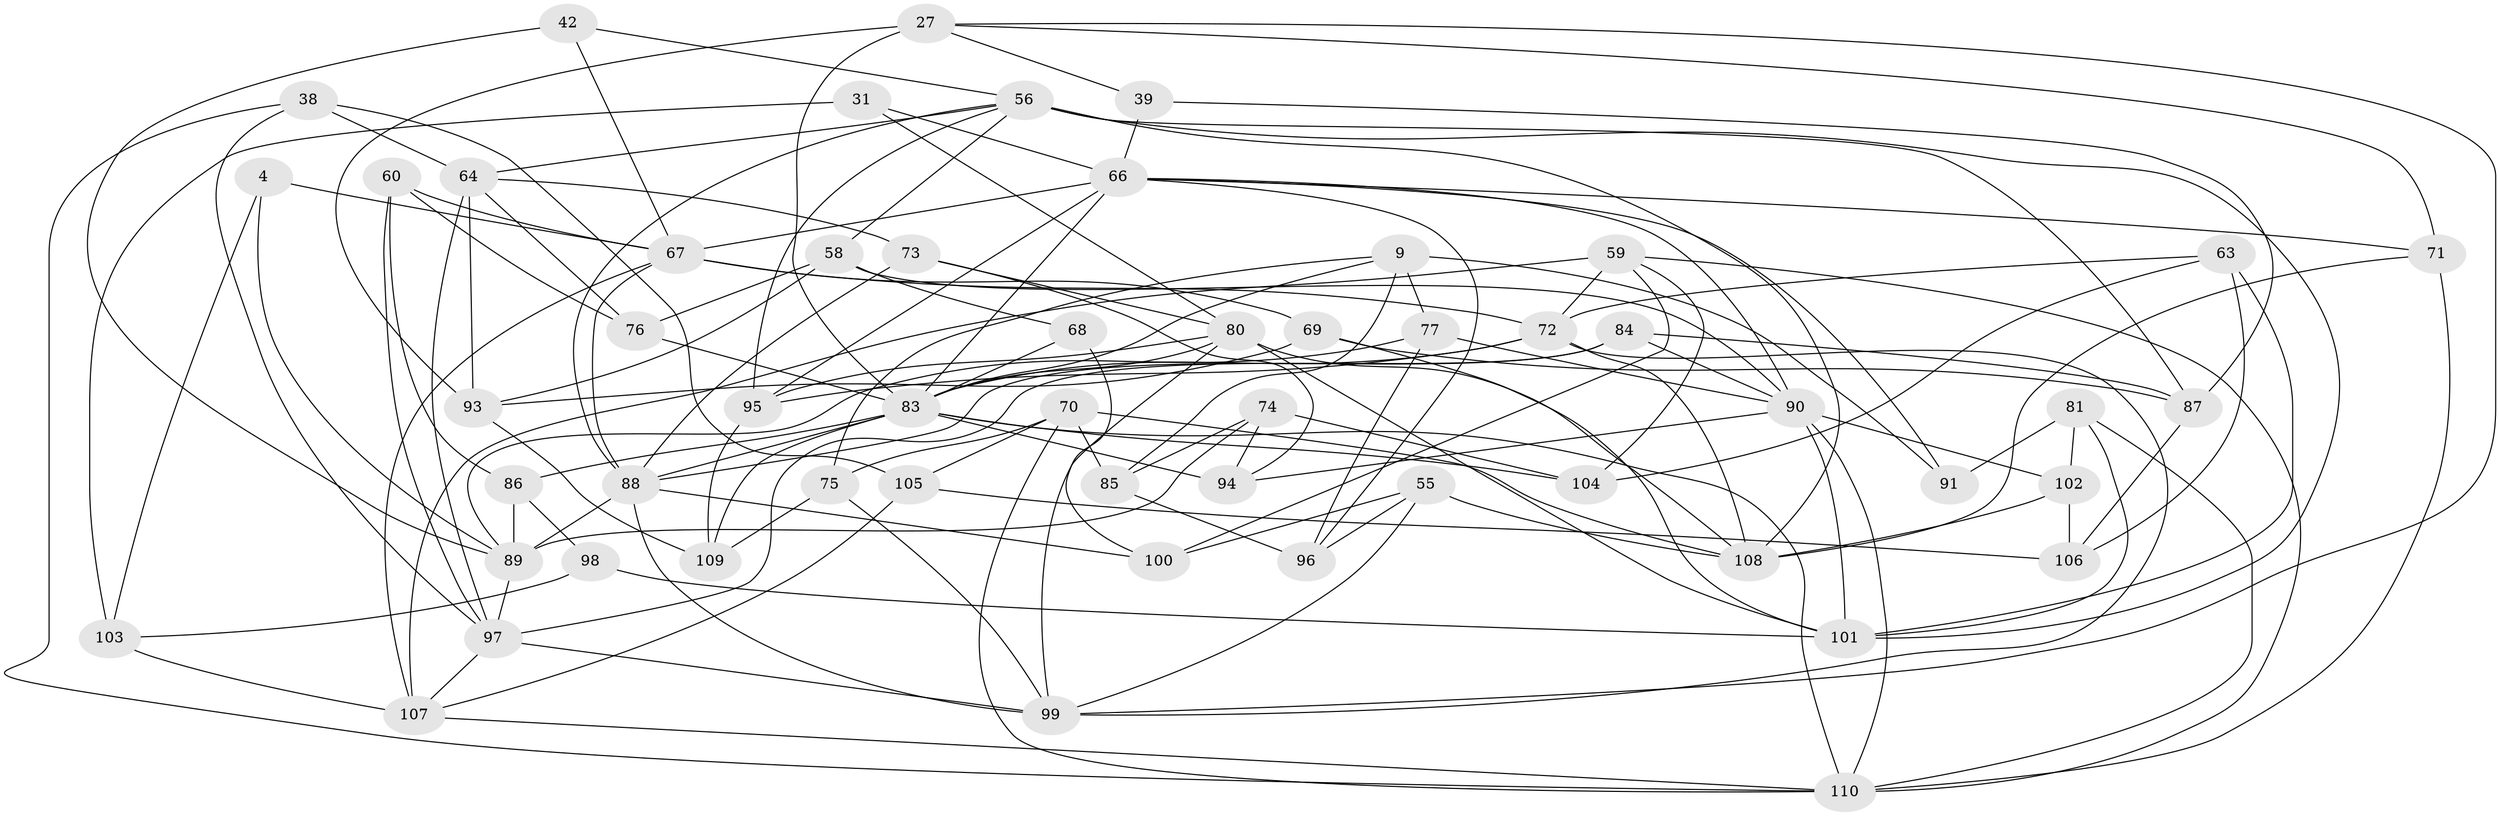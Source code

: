 // original degree distribution, {4: 1.0}
// Generated by graph-tools (version 1.1) at 2025/58/03/09/25 04:58:15]
// undirected, 55 vertices, 140 edges
graph export_dot {
graph [start="1"]
  node [color=gray90,style=filled];
  4;
  9 [super="+7"];
  27 [super="+21"];
  31;
  38 [super="+5"];
  39;
  42;
  55;
  56 [super="+53"];
  58 [super="+19"];
  59 [super="+46"];
  60;
  63;
  64 [super="+12+41"];
  66 [super="+1+61+18"];
  67 [super="+49+28"];
  68;
  69;
  70 [super="+26"];
  71;
  72 [super="+14+47"];
  73;
  74;
  75;
  76 [super="+62"];
  77;
  80 [super="+3+16+79"];
  81 [super="+40"];
  83 [super="+43+57"];
  84;
  85;
  86;
  87 [super="+24"];
  88 [super="+15+30"];
  89 [super="+8+51"];
  90 [super="+6+44"];
  91;
  93 [super="+45"];
  94;
  95 [super="+92"];
  96;
  97 [super="+32+33"];
  98;
  99 [super="+82"];
  100;
  101 [super="+50+78"];
  102;
  103 [super="+22"];
  104 [super="+29"];
  105;
  106;
  107 [super="+34+65"];
  108 [super="+11+17"];
  109;
  110 [super="+13+54"];
  4 -- 103;
  4 -- 89;
  4 -- 67 [weight=2];
  9 -- 91 [weight=2];
  9 -- 85;
  9 -- 75;
  9 -- 77;
  9 -- 83;
  27 -- 39;
  27 -- 99;
  27 -- 93 [weight=2];
  27 -- 71;
  27 -- 83;
  31 -- 103 [weight=2];
  31 -- 80;
  31 -- 66;
  38 -- 110 [weight=2];
  38 -- 64 [weight=2];
  38 -- 105;
  38 -- 97;
  39 -- 87 [weight=2];
  39 -- 66;
  42 -- 56;
  42 -- 89;
  42 -- 67 [weight=2];
  55 -- 99;
  55 -- 100;
  55 -- 96;
  55 -- 108;
  56 -- 58;
  56 -- 64;
  56 -- 101;
  56 -- 87;
  56 -- 88;
  56 -- 108;
  56 -- 95;
  58 -- 68 [weight=2];
  58 -- 76;
  58 -- 90;
  58 -- 93;
  59 -- 72;
  59 -- 110;
  59 -- 107 [weight=2];
  59 -- 104;
  59 -- 100;
  60 -- 97;
  60 -- 86;
  60 -- 76;
  60 -- 67;
  63 -- 106;
  63 -- 104;
  63 -- 72;
  63 -- 101;
  64 -- 76 [weight=2];
  64 -- 93;
  64 -- 73;
  64 -- 97;
  66 -- 96;
  66 -- 91;
  66 -- 71;
  66 -- 90;
  66 -- 95 [weight=2];
  66 -- 67;
  66 -- 83;
  67 -- 88;
  67 -- 107 [weight=2];
  67 -- 69;
  67 -- 72 [weight=2];
  68 -- 100;
  68 -- 83;
  69 -- 87;
  69 -- 101;
  69 -- 93;
  70 -- 75;
  70 -- 85;
  70 -- 108 [weight=2];
  70 -- 105;
  70 -- 110;
  71 -- 108;
  71 -- 110;
  72 -- 95;
  72 -- 99;
  72 -- 108;
  72 -- 83;
  73 -- 94;
  73 -- 80;
  73 -- 88;
  74 -- 104;
  74 -- 94;
  74 -- 85;
  74 -- 89;
  75 -- 99;
  75 -- 109;
  76 -- 83 [weight=2];
  77 -- 96;
  77 -- 90;
  77 -- 89;
  80 -- 101 [weight=3];
  80 -- 99 [weight=2];
  80 -- 108;
  80 -- 95;
  80 -- 83;
  81 -- 110 [weight=2];
  81 -- 101 [weight=2];
  81 -- 91;
  81 -- 102;
  83 -- 86;
  83 -- 110;
  83 -- 104 [weight=3];
  83 -- 109;
  83 -- 88;
  83 -- 94;
  84 -- 87;
  84 -- 90;
  84 -- 97;
  84 -- 88;
  85 -- 96;
  86 -- 98;
  86 -- 89;
  87 -- 106;
  88 -- 99;
  88 -- 89;
  88 -- 100;
  89 -- 97 [weight=2];
  90 -- 102;
  90 -- 101;
  90 -- 94;
  90 -- 110;
  93 -- 109;
  95 -- 109;
  97 -- 99;
  97 -- 107;
  98 -- 103 [weight=2];
  98 -- 101;
  102 -- 108;
  102 -- 106;
  103 -- 107;
  105 -- 106;
  105 -- 107;
  107 -- 110;
}
